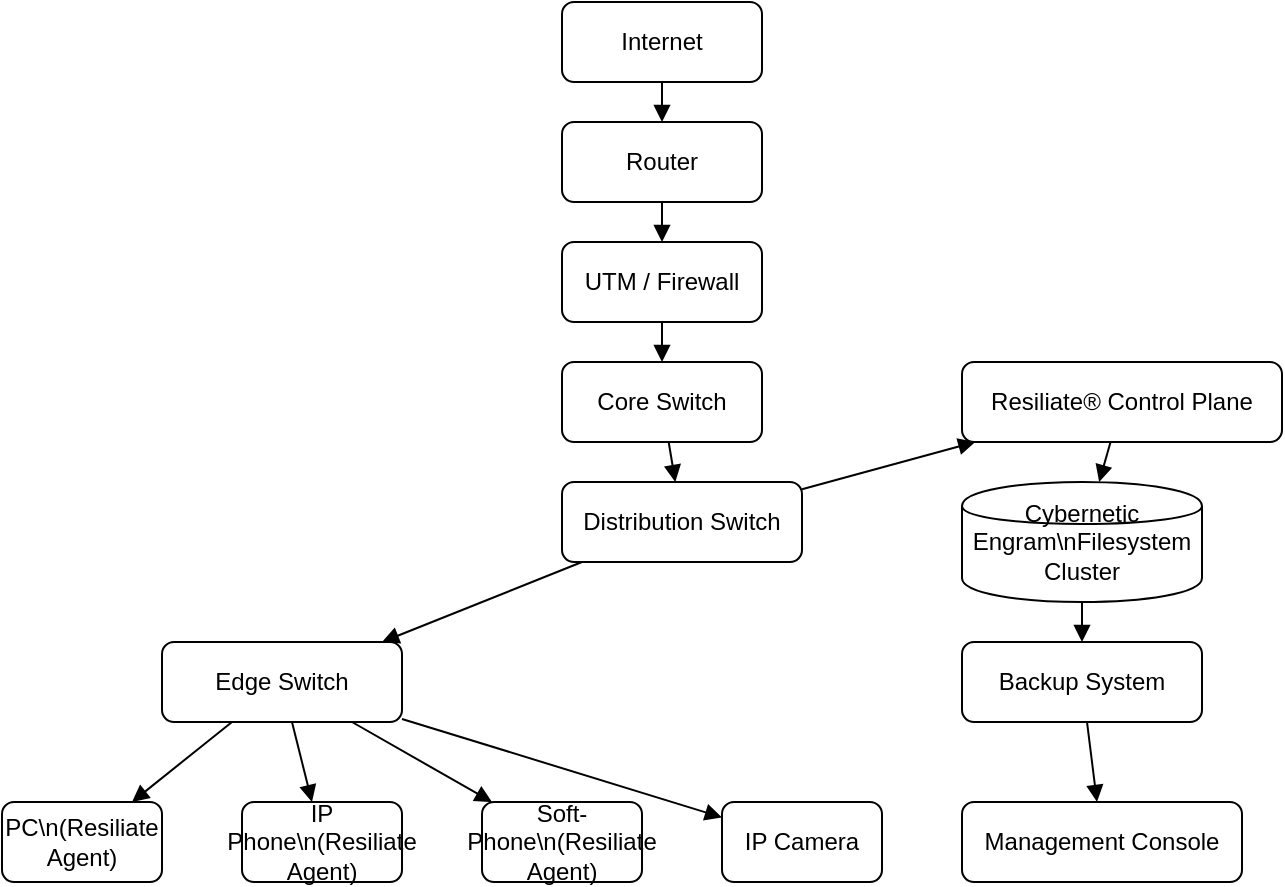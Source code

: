 <?xml version="1.0" encoding="UTF-8"?>
<mxfile>
  <diagram name="Resiliate Enterprise Network">
    <mxGraphModel>
      <root>
        <mxCell id="0"/>
        <mxCell id="1" parent="0"/>

        <!-- Perimeter -->
        <mxCell id="2" value="Internet" style="rounded=1;whiteSpace=wrap;html=1;"
                vertex="1" parent="1">
          <mxGeometry x="300" y="20" width="100" height="40" as="geometry"/>
        </mxCell>
        <mxCell id="3" value="Router" style="rounded=1;whiteSpace=wrap;html=1;"
                vertex="1" parent="1">
          <mxGeometry x="300" y="80" width="100" height="40" as="geometry"/>
        </mxCell>
        <mxCell id="4" value="UTM / Firewall" style="rounded=1;whiteSpace=wrap;html=1;"
                vertex="1" parent="1">
          <mxGeometry x="300" y="140" width="100" height="40" as="geometry"/>
        </mxCell>

        <!-- Core & Distribution -->
        <mxCell id="5" value="Core Switch" style="rounded=1;whiteSpace=wrap;html=1;"
                vertex="1" parent="1">
          <mxGeometry x="300" y="200" width="100" height="40" as="geometry"/>
        </mxCell>
        <mxCell id="6" value="Distribution Switch" style="rounded=1;whiteSpace=wrap;html=1;"
                vertex="1" parent="1">
          <mxGeometry x="300" y="260" width="120" height="40" as="geometry"/>
        </mxCell>

        <!-- Edge Layer & Endpoints -->
        <mxCell id="7" value="Edge Switch" style="rounded=1;whiteSpace=wrap;html=1;"
                vertex="1" parent="1">
          <mxGeometry x="100" y="340" width="120" height="40" as="geometry"/>
        </mxCell>
        <mxCell id="8" value="PC\n(Resiliate Agent)" style="rounded=1;whiteSpace=wrap;html=1;"
                vertex="1" parent="1">
          <mxGeometry x="20" y="420" width="80" height="40" as="geometry"/>
        </mxCell>
        <mxCell id="9" value="IP Phone\n(Resiliate Agent)" style="rounded=1;whiteSpace=wrap;html=1;"
                vertex="1" parent="1">
          <mxGeometry x="140" y="420" width="80" height="40" as="geometry"/>
        </mxCell>
        <mxCell id="10" value="Soft-Phone\n(Resiliate Agent)" style="rounded=1;whiteSpace=wrap;html=1;"
                vertex="1" parent="1">
          <mxGeometry x="260" y="420" width="80" height="40" as="geometry"/>
        </mxCell>
        <mxCell id="11" value="IP Camera" style="rounded=1;whiteSpace=wrap;html=1;"
                vertex="1" parent="1">
          <mxGeometry x="380" y="420" width="80" height="40" as="geometry"/>
        </mxCell>

        <!-- Resiliate Control & Storage -->
        <mxCell id="12" value="Resiliate® Control Plane" style="rounded=1;whiteSpace=wrap;html=1;"
                vertex="1" parent="1">
          <mxGeometry x="500" y="200" width="160" height="40" as="geometry"/>
        </mxCell>
        <mxCell id="13" value="Cybernetic Engram\nFilesystem Cluster"
                style="shape=cylinder;whiteSpace=wrap;html=1;" vertex="1" parent="1">
          <mxGeometry x="500" y="260" width="120" height="60" as="geometry"/>
        </mxCell>
        <mxCell id="14" value="Backup System" style="rounded=1;whiteSpace=wrap;html=1;"
                vertex="1" parent="1">
          <mxGeometry x="500" y="340" width="120" height="40" as="geometry"/>
        </mxCell>
        <mxCell id="15" value="Management Console" style="rounded=1;whiteSpace=wrap;html=1;"
                vertex="1" parent="1">
          <mxGeometry x="500" y="420" width="140" height="40" as="geometry"/>
        </mxCell>

        <!-- Connections -->
        <mxCell id="20" style="endArrow=block;html=1;" edge="1" source="2" target="3" parent="1">
          <mxGeometry relative="1" as="geometry"/>
        </mxCell>
        <mxCell id="21" style="endArrow=block;html=1;" edge="1" source="3" target="4" parent="1">
          <mxGeometry relative="1" as="geometry"/>
        </mxCell>
        <mxCell id="22" style="endArrow=block;html=1;" edge="1" source="4" target="5" parent="1">
          <mxGeometry relative="1" as="geometry"/>
        </mxCell>
        <mxCell id="23" style="endArrow=block;html=1;" edge="1" source="5" target="6" parent="1">
          <mxGeometry relative="1" as="geometry"/>
        </mxCell>
        <mxCell id="24" style="endArrow=block;html=1;" edge="1" source="6" target="7" parent="1">
          <mxGeometry relative="1" as="geometry"/>
        </mxCell>

        <mxCell id="25" style="endArrow=block;html=1;" edge="1" source="7" target="8" parent="1">
          <mxGeometry relative="1" as="geometry"/>
        </mxCell>
        <mxCell id="26" style="endArrow=block;html=1;" edge="1" source="7" target="9" parent="1">
          <mxGeometry relative="1" as="geometry"/>
        </mxCell>
        <mxCell id="27" style="endArrow=block;html=1;" edge="1" source="7" target="10" parent="1">
          <mxGeometry relative="1" as="geometry"/>
        </mxCell>
        <mxCell id="28" style="endArrow=block;html=1;" edge="1" source="7" target="11" parent="1">
          <mxGeometry relative="1" as="geometry"/>
        </mxCell>

        <mxCell id="29" style="endArrow=block;html=1;" edge="1" source="6" target="12" parent="1">
          <mxGeometry relative="1" as="geometry"/>
        </mxCell>
        <mxCell id="30" style="endArrow=block;html=1;" edge="1" source="12" target="13" parent="1">
          <mxGeometry relative="1" as="geometry"/>
        </mxCell>
        <mxCell id="31" style="endArrow=block;html=1;" edge="1" source="13" target="14" parent="1">
          <mxGeometry relative="1" as="geometry"/>
        </mxCell>
        <mxCell id="32" style="endArrow=block;html=1;" edge="1" source="14" target="15" parent="1">
          <mxGeometry relative="1" as="geometry"/>
        </mxCell>
      </root>
    </mxGraphModel>
  </diagram>
</mxfile>


